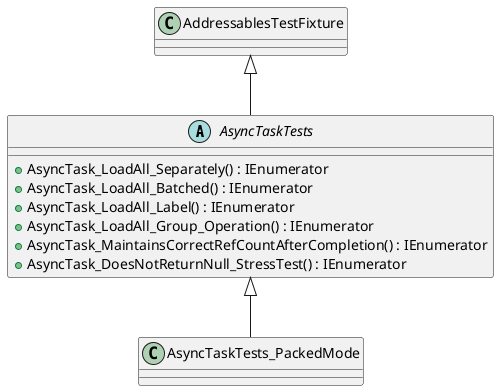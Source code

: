 @startuml
abstract class AsyncTaskTests {
    + AsyncTask_LoadAll_Separately() : IEnumerator
    + AsyncTask_LoadAll_Batched() : IEnumerator
    + AsyncTask_LoadAll_Label() : IEnumerator
    + AsyncTask_LoadAll_Group_Operation() : IEnumerator
    + AsyncTask_MaintainsCorrectRefCountAfterCompletion() : IEnumerator
    + AsyncTask_DoesNotReturnNull_StressTest() : IEnumerator
}
class AsyncTaskTests_PackedMode {
}
AddressablesTestFixture <|-- AsyncTaskTests
AsyncTaskTests <|-- AsyncTaskTests_PackedMode
@enduml
